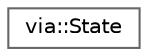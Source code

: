 digraph "Graphical Class Hierarchy"
{
 // LATEX_PDF_SIZE
  bgcolor="transparent";
  edge [fontname=Helvetica,fontsize=10,labelfontname=Helvetica,labelfontsize=10];
  node [fontname=Helvetica,fontsize=10,shape=box,height=0.2,width=0.4];
  rankdir="LR";
  Node0 [id="Node000000",label="via::State",height=0.2,width=0.4,color="grey40", fillcolor="white", style="filled",URL="$structvia_1_1State.html",tooltip="Represents the complete virtual machine execution state."];
}
